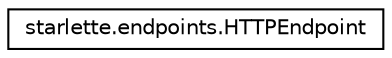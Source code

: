 digraph "Graphical Class Hierarchy"
{
 // LATEX_PDF_SIZE
  edge [fontname="Helvetica",fontsize="10",labelfontname="Helvetica",labelfontsize="10"];
  node [fontname="Helvetica",fontsize="10",shape=record];
  rankdir="LR";
  Node0 [label="starlette.endpoints.HTTPEndpoint",height=0.2,width=0.4,color="black", fillcolor="white", style="filled",URL="$classstarlette_1_1endpoints_1_1HTTPEndpoint.html",tooltip=" "];
}
